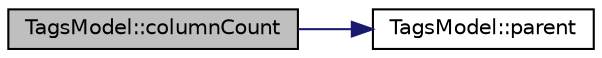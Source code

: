 digraph "TagsModel::columnCount"
{
 // LATEX_PDF_SIZE
  edge [fontname="Helvetica",fontsize="10",labelfontname="Helvetica",labelfontsize="10"];
  node [fontname="Helvetica",fontsize="10",shape=record];
  rankdir="LR";
  Node1 [label="TagsModel::columnCount",height=0.2,width=0.4,color="black", fillcolor="grey75", style="filled", fontcolor="black",tooltip=" "];
  Node1 -> Node2 [color="midnightblue",fontsize="10",style="solid",fontname="Helvetica"];
  Node2 [label="TagsModel::parent",height=0.2,width=0.4,color="black", fillcolor="white", style="filled",URL="$class_tags_model.html#af079ca7316ec38c2f7a5befc1f70bfb7",tooltip=" "];
}
